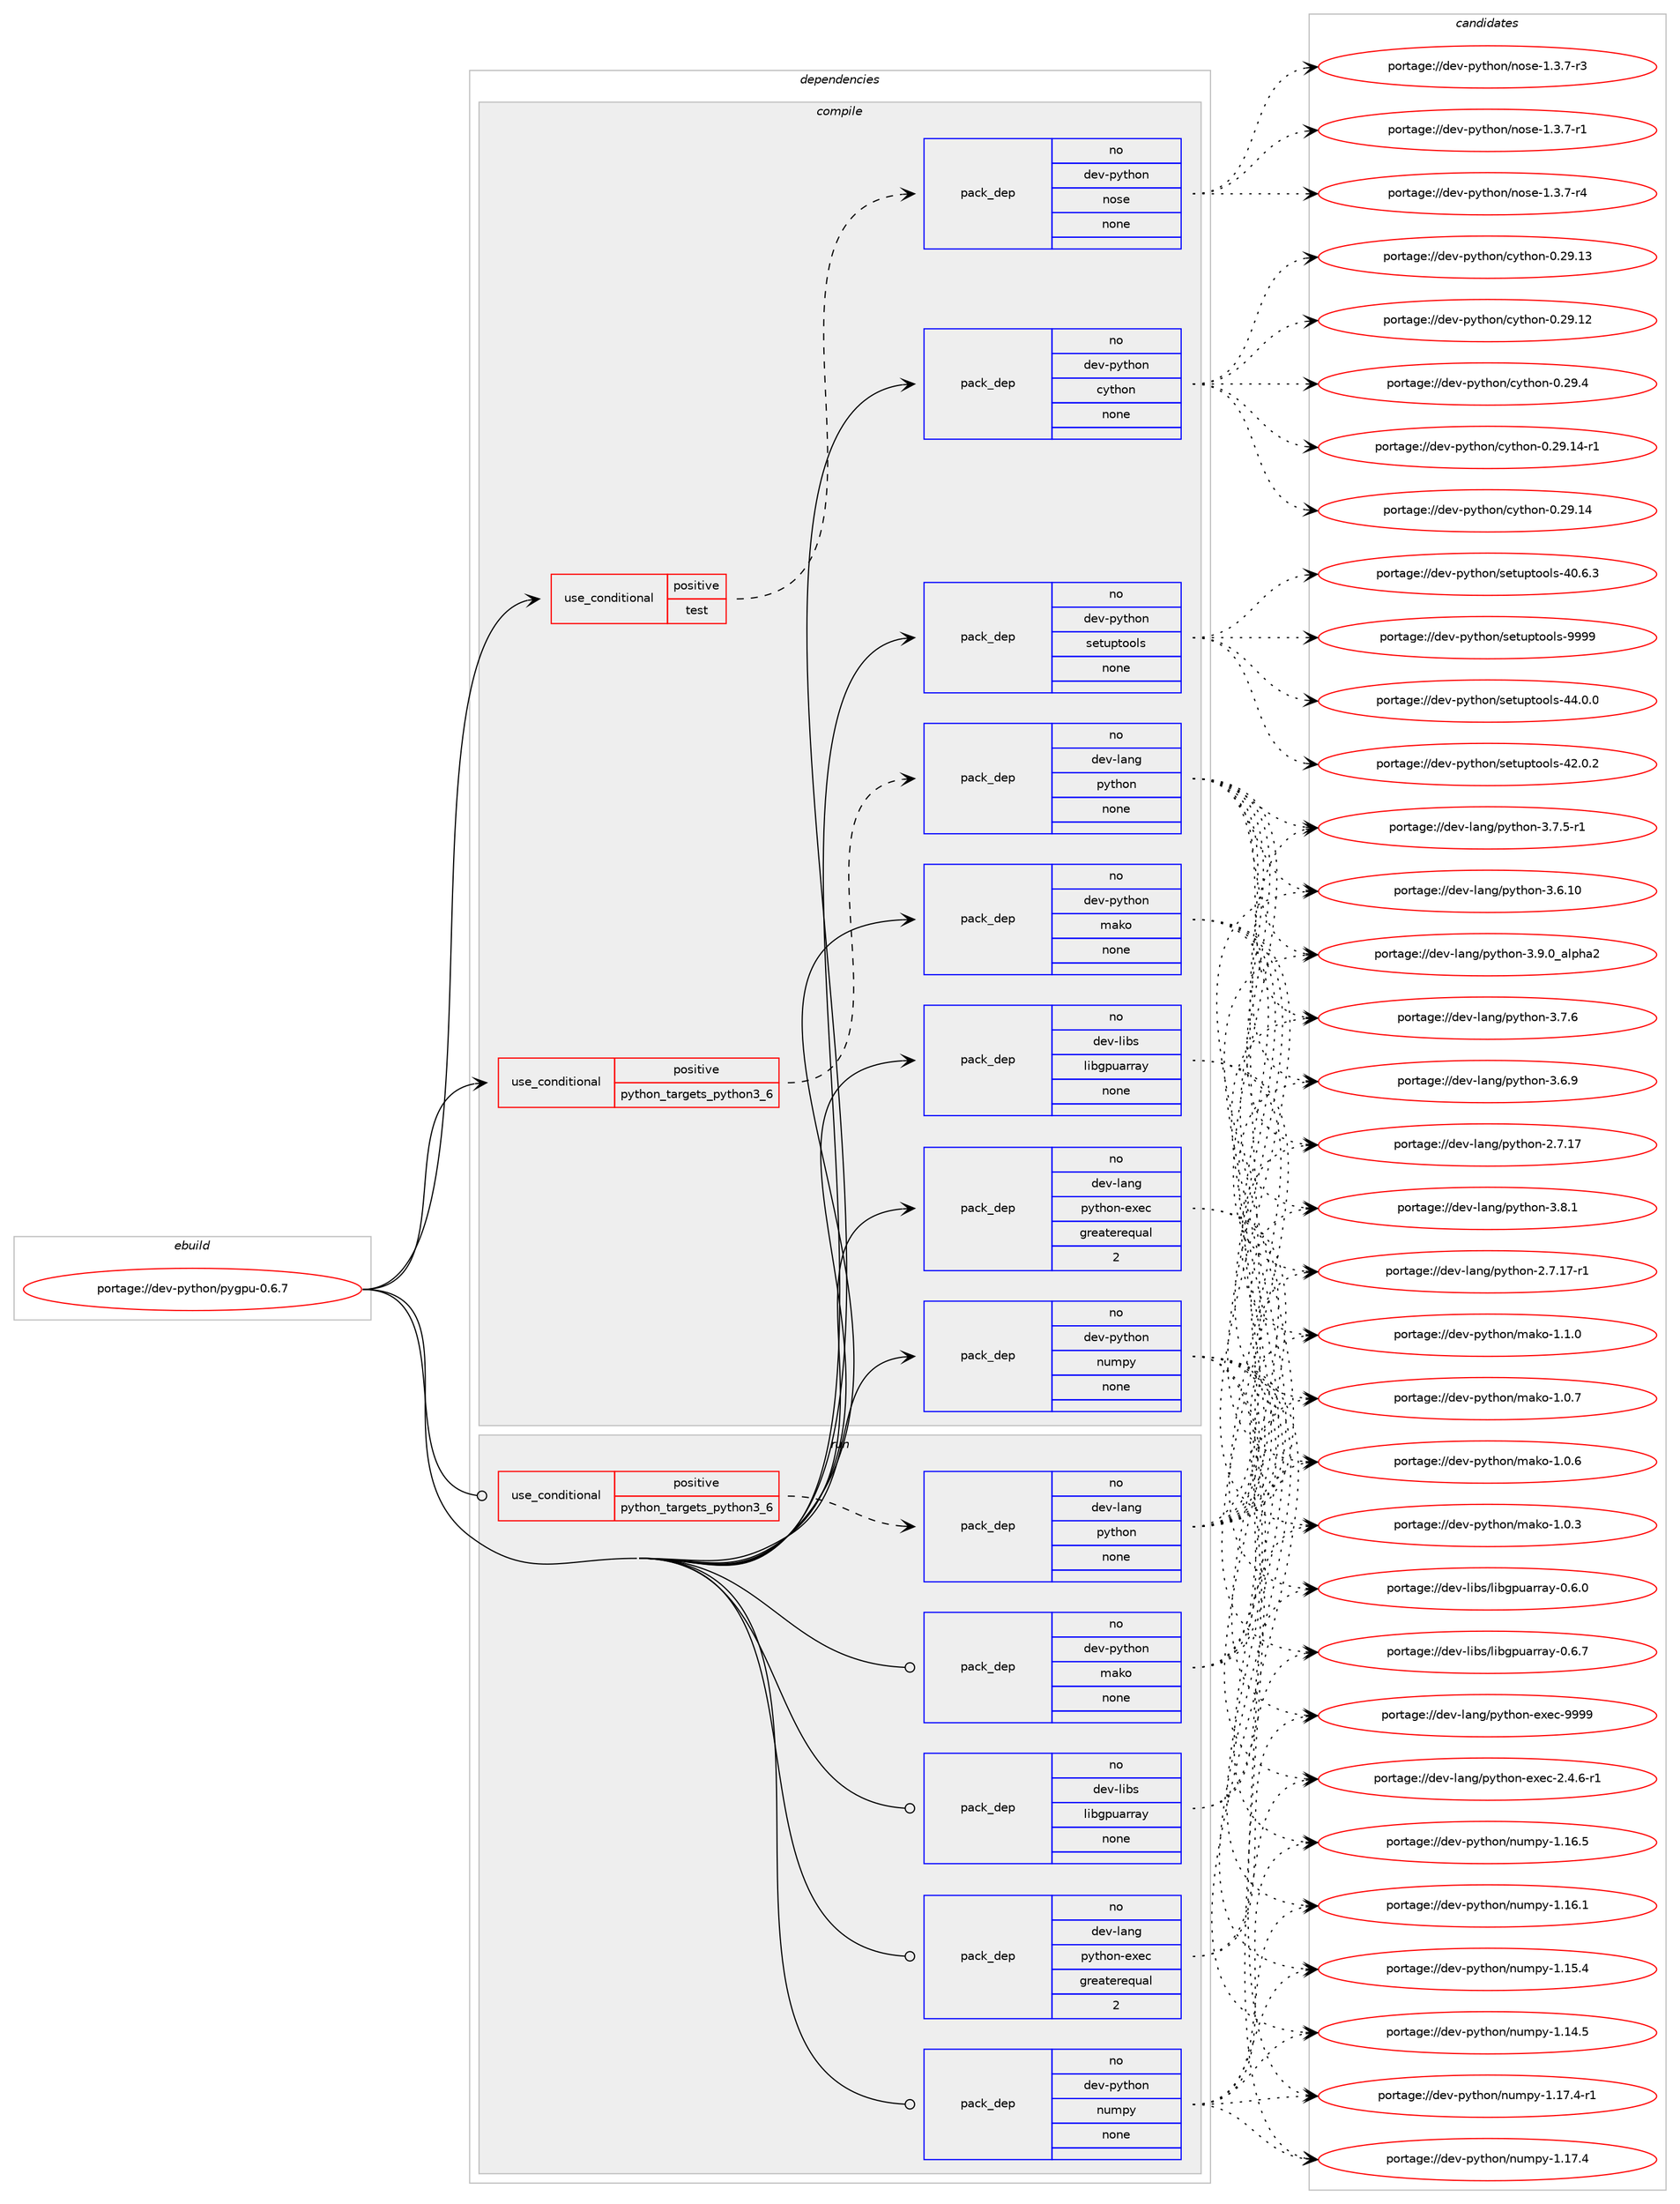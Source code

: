digraph prolog {

# *************
# Graph options
# *************

newrank=true;
concentrate=true;
compound=true;
graph [rankdir=LR,fontname=Helvetica,fontsize=10,ranksep=1.5];#, ranksep=2.5, nodesep=0.2];
edge  [arrowhead=vee];
node  [fontname=Helvetica,fontsize=10];

# **********
# The ebuild
# **********

subgraph cluster_leftcol {
color=gray;
label=<<i>ebuild</i>>;
id [label="portage://dev-python/pygpu-0.6.7", color=red, width=4, href="../dev-python/pygpu-0.6.7.svg"];
}

# ****************
# The dependencies
# ****************

subgraph cluster_midcol {
color=gray;
label=<<i>dependencies</i>>;
subgraph cluster_compile {
fillcolor="#eeeeee";
style=filled;
label=<<i>compile</i>>;
subgraph cond109354 {
dependency437736 [label=<<TABLE BORDER="0" CELLBORDER="1" CELLSPACING="0" CELLPADDING="4"><TR><TD ROWSPAN="3" CELLPADDING="10">use_conditional</TD></TR><TR><TD>positive</TD></TR><TR><TD>python_targets_python3_6</TD></TR></TABLE>>, shape=none, color=red];
subgraph pack323445 {
dependency437737 [label=<<TABLE BORDER="0" CELLBORDER="1" CELLSPACING="0" CELLPADDING="4" WIDTH="220"><TR><TD ROWSPAN="6" CELLPADDING="30">pack_dep</TD></TR><TR><TD WIDTH="110">no</TD></TR><TR><TD>dev-lang</TD></TR><TR><TD>python</TD></TR><TR><TD>none</TD></TR><TR><TD></TD></TR></TABLE>>, shape=none, color=blue];
}
dependency437736:e -> dependency437737:w [weight=20,style="dashed",arrowhead="vee"];
}
id:e -> dependency437736:w [weight=20,style="solid",arrowhead="vee"];
subgraph cond109355 {
dependency437738 [label=<<TABLE BORDER="0" CELLBORDER="1" CELLSPACING="0" CELLPADDING="4"><TR><TD ROWSPAN="3" CELLPADDING="10">use_conditional</TD></TR><TR><TD>positive</TD></TR><TR><TD>test</TD></TR></TABLE>>, shape=none, color=red];
subgraph pack323446 {
dependency437739 [label=<<TABLE BORDER="0" CELLBORDER="1" CELLSPACING="0" CELLPADDING="4" WIDTH="220"><TR><TD ROWSPAN="6" CELLPADDING="30">pack_dep</TD></TR><TR><TD WIDTH="110">no</TD></TR><TR><TD>dev-python</TD></TR><TR><TD>nose</TD></TR><TR><TD>none</TD></TR><TR><TD></TD></TR></TABLE>>, shape=none, color=blue];
}
dependency437738:e -> dependency437739:w [weight=20,style="dashed",arrowhead="vee"];
}
id:e -> dependency437738:w [weight=20,style="solid",arrowhead="vee"];
subgraph pack323447 {
dependency437740 [label=<<TABLE BORDER="0" CELLBORDER="1" CELLSPACING="0" CELLPADDING="4" WIDTH="220"><TR><TD ROWSPAN="6" CELLPADDING="30">pack_dep</TD></TR><TR><TD WIDTH="110">no</TD></TR><TR><TD>dev-lang</TD></TR><TR><TD>python-exec</TD></TR><TR><TD>greaterequal</TD></TR><TR><TD>2</TD></TR></TABLE>>, shape=none, color=blue];
}
id:e -> dependency437740:w [weight=20,style="solid",arrowhead="vee"];
subgraph pack323448 {
dependency437741 [label=<<TABLE BORDER="0" CELLBORDER="1" CELLSPACING="0" CELLPADDING="4" WIDTH="220"><TR><TD ROWSPAN="6" CELLPADDING="30">pack_dep</TD></TR><TR><TD WIDTH="110">no</TD></TR><TR><TD>dev-libs</TD></TR><TR><TD>libgpuarray</TD></TR><TR><TD>none</TD></TR><TR><TD></TD></TR></TABLE>>, shape=none, color=blue];
}
id:e -> dependency437741:w [weight=20,style="solid",arrowhead="vee"];
subgraph pack323449 {
dependency437742 [label=<<TABLE BORDER="0" CELLBORDER="1" CELLSPACING="0" CELLPADDING="4" WIDTH="220"><TR><TD ROWSPAN="6" CELLPADDING="30">pack_dep</TD></TR><TR><TD WIDTH="110">no</TD></TR><TR><TD>dev-python</TD></TR><TR><TD>cython</TD></TR><TR><TD>none</TD></TR><TR><TD></TD></TR></TABLE>>, shape=none, color=blue];
}
id:e -> dependency437742:w [weight=20,style="solid",arrowhead="vee"];
subgraph pack323450 {
dependency437743 [label=<<TABLE BORDER="0" CELLBORDER="1" CELLSPACING="0" CELLPADDING="4" WIDTH="220"><TR><TD ROWSPAN="6" CELLPADDING="30">pack_dep</TD></TR><TR><TD WIDTH="110">no</TD></TR><TR><TD>dev-python</TD></TR><TR><TD>mako</TD></TR><TR><TD>none</TD></TR><TR><TD></TD></TR></TABLE>>, shape=none, color=blue];
}
id:e -> dependency437743:w [weight=20,style="solid",arrowhead="vee"];
subgraph pack323451 {
dependency437744 [label=<<TABLE BORDER="0" CELLBORDER="1" CELLSPACING="0" CELLPADDING="4" WIDTH="220"><TR><TD ROWSPAN="6" CELLPADDING="30">pack_dep</TD></TR><TR><TD WIDTH="110">no</TD></TR><TR><TD>dev-python</TD></TR><TR><TD>numpy</TD></TR><TR><TD>none</TD></TR><TR><TD></TD></TR></TABLE>>, shape=none, color=blue];
}
id:e -> dependency437744:w [weight=20,style="solid",arrowhead="vee"];
subgraph pack323452 {
dependency437745 [label=<<TABLE BORDER="0" CELLBORDER="1" CELLSPACING="0" CELLPADDING="4" WIDTH="220"><TR><TD ROWSPAN="6" CELLPADDING="30">pack_dep</TD></TR><TR><TD WIDTH="110">no</TD></TR><TR><TD>dev-python</TD></TR><TR><TD>setuptools</TD></TR><TR><TD>none</TD></TR><TR><TD></TD></TR></TABLE>>, shape=none, color=blue];
}
id:e -> dependency437745:w [weight=20,style="solid",arrowhead="vee"];
}
subgraph cluster_compileandrun {
fillcolor="#eeeeee";
style=filled;
label=<<i>compile and run</i>>;
}
subgraph cluster_run {
fillcolor="#eeeeee";
style=filled;
label=<<i>run</i>>;
subgraph cond109356 {
dependency437746 [label=<<TABLE BORDER="0" CELLBORDER="1" CELLSPACING="0" CELLPADDING="4"><TR><TD ROWSPAN="3" CELLPADDING="10">use_conditional</TD></TR><TR><TD>positive</TD></TR><TR><TD>python_targets_python3_6</TD></TR></TABLE>>, shape=none, color=red];
subgraph pack323453 {
dependency437747 [label=<<TABLE BORDER="0" CELLBORDER="1" CELLSPACING="0" CELLPADDING="4" WIDTH="220"><TR><TD ROWSPAN="6" CELLPADDING="30">pack_dep</TD></TR><TR><TD WIDTH="110">no</TD></TR><TR><TD>dev-lang</TD></TR><TR><TD>python</TD></TR><TR><TD>none</TD></TR><TR><TD></TD></TR></TABLE>>, shape=none, color=blue];
}
dependency437746:e -> dependency437747:w [weight=20,style="dashed",arrowhead="vee"];
}
id:e -> dependency437746:w [weight=20,style="solid",arrowhead="odot"];
subgraph pack323454 {
dependency437748 [label=<<TABLE BORDER="0" CELLBORDER="1" CELLSPACING="0" CELLPADDING="4" WIDTH="220"><TR><TD ROWSPAN="6" CELLPADDING="30">pack_dep</TD></TR><TR><TD WIDTH="110">no</TD></TR><TR><TD>dev-lang</TD></TR><TR><TD>python-exec</TD></TR><TR><TD>greaterequal</TD></TR><TR><TD>2</TD></TR></TABLE>>, shape=none, color=blue];
}
id:e -> dependency437748:w [weight=20,style="solid",arrowhead="odot"];
subgraph pack323455 {
dependency437749 [label=<<TABLE BORDER="0" CELLBORDER="1" CELLSPACING="0" CELLPADDING="4" WIDTH="220"><TR><TD ROWSPAN="6" CELLPADDING="30">pack_dep</TD></TR><TR><TD WIDTH="110">no</TD></TR><TR><TD>dev-libs</TD></TR><TR><TD>libgpuarray</TD></TR><TR><TD>none</TD></TR><TR><TD></TD></TR></TABLE>>, shape=none, color=blue];
}
id:e -> dependency437749:w [weight=20,style="solid",arrowhead="odot"];
subgraph pack323456 {
dependency437750 [label=<<TABLE BORDER="0" CELLBORDER="1" CELLSPACING="0" CELLPADDING="4" WIDTH="220"><TR><TD ROWSPAN="6" CELLPADDING="30">pack_dep</TD></TR><TR><TD WIDTH="110">no</TD></TR><TR><TD>dev-python</TD></TR><TR><TD>mako</TD></TR><TR><TD>none</TD></TR><TR><TD></TD></TR></TABLE>>, shape=none, color=blue];
}
id:e -> dependency437750:w [weight=20,style="solid",arrowhead="odot"];
subgraph pack323457 {
dependency437751 [label=<<TABLE BORDER="0" CELLBORDER="1" CELLSPACING="0" CELLPADDING="4" WIDTH="220"><TR><TD ROWSPAN="6" CELLPADDING="30">pack_dep</TD></TR><TR><TD WIDTH="110">no</TD></TR><TR><TD>dev-python</TD></TR><TR><TD>numpy</TD></TR><TR><TD>none</TD></TR><TR><TD></TD></TR></TABLE>>, shape=none, color=blue];
}
id:e -> dependency437751:w [weight=20,style="solid",arrowhead="odot"];
}
}

# **************
# The candidates
# **************

subgraph cluster_choices {
rank=same;
color=gray;
label=<<i>candidates</i>>;

subgraph choice323445 {
color=black;
nodesep=1;
choice10010111845108971101034711212111610411111045514657464895971081121049750 [label="portage://dev-lang/python-3.9.0_alpha2", color=red, width=4,href="../dev-lang/python-3.9.0_alpha2.svg"];
choice100101118451089711010347112121116104111110455146564649 [label="portage://dev-lang/python-3.8.1", color=red, width=4,href="../dev-lang/python-3.8.1.svg"];
choice100101118451089711010347112121116104111110455146554654 [label="portage://dev-lang/python-3.7.6", color=red, width=4,href="../dev-lang/python-3.7.6.svg"];
choice1001011184510897110103471121211161041111104551465546534511449 [label="portage://dev-lang/python-3.7.5-r1", color=red, width=4,href="../dev-lang/python-3.7.5-r1.svg"];
choice100101118451089711010347112121116104111110455146544657 [label="portage://dev-lang/python-3.6.9", color=red, width=4,href="../dev-lang/python-3.6.9.svg"];
choice10010111845108971101034711212111610411111045514654464948 [label="portage://dev-lang/python-3.6.10", color=red, width=4,href="../dev-lang/python-3.6.10.svg"];
choice100101118451089711010347112121116104111110455046554649554511449 [label="portage://dev-lang/python-2.7.17-r1", color=red, width=4,href="../dev-lang/python-2.7.17-r1.svg"];
choice10010111845108971101034711212111610411111045504655464955 [label="portage://dev-lang/python-2.7.17", color=red, width=4,href="../dev-lang/python-2.7.17.svg"];
dependency437737:e -> choice10010111845108971101034711212111610411111045514657464895971081121049750:w [style=dotted,weight="100"];
dependency437737:e -> choice100101118451089711010347112121116104111110455146564649:w [style=dotted,weight="100"];
dependency437737:e -> choice100101118451089711010347112121116104111110455146554654:w [style=dotted,weight="100"];
dependency437737:e -> choice1001011184510897110103471121211161041111104551465546534511449:w [style=dotted,weight="100"];
dependency437737:e -> choice100101118451089711010347112121116104111110455146544657:w [style=dotted,weight="100"];
dependency437737:e -> choice10010111845108971101034711212111610411111045514654464948:w [style=dotted,weight="100"];
dependency437737:e -> choice100101118451089711010347112121116104111110455046554649554511449:w [style=dotted,weight="100"];
dependency437737:e -> choice10010111845108971101034711212111610411111045504655464955:w [style=dotted,weight="100"];
}
subgraph choice323446 {
color=black;
nodesep=1;
choice10010111845112121116104111110471101111151014549465146554511452 [label="portage://dev-python/nose-1.3.7-r4", color=red, width=4,href="../dev-python/nose-1.3.7-r4.svg"];
choice10010111845112121116104111110471101111151014549465146554511451 [label="portage://dev-python/nose-1.3.7-r3", color=red, width=4,href="../dev-python/nose-1.3.7-r3.svg"];
choice10010111845112121116104111110471101111151014549465146554511449 [label="portage://dev-python/nose-1.3.7-r1", color=red, width=4,href="../dev-python/nose-1.3.7-r1.svg"];
dependency437739:e -> choice10010111845112121116104111110471101111151014549465146554511452:w [style=dotted,weight="100"];
dependency437739:e -> choice10010111845112121116104111110471101111151014549465146554511451:w [style=dotted,weight="100"];
dependency437739:e -> choice10010111845112121116104111110471101111151014549465146554511449:w [style=dotted,weight="100"];
}
subgraph choice323447 {
color=black;
nodesep=1;
choice10010111845108971101034711212111610411111045101120101994557575757 [label="portage://dev-lang/python-exec-9999", color=red, width=4,href="../dev-lang/python-exec-9999.svg"];
choice10010111845108971101034711212111610411111045101120101994550465246544511449 [label="portage://dev-lang/python-exec-2.4.6-r1", color=red, width=4,href="../dev-lang/python-exec-2.4.6-r1.svg"];
dependency437740:e -> choice10010111845108971101034711212111610411111045101120101994557575757:w [style=dotted,weight="100"];
dependency437740:e -> choice10010111845108971101034711212111610411111045101120101994550465246544511449:w [style=dotted,weight="100"];
}
subgraph choice323448 {
color=black;
nodesep=1;
choice100101118451081059811547108105981031121179711411497121454846544655 [label="portage://dev-libs/libgpuarray-0.6.7", color=red, width=4,href="../dev-libs/libgpuarray-0.6.7.svg"];
choice100101118451081059811547108105981031121179711411497121454846544648 [label="portage://dev-libs/libgpuarray-0.6.0", color=red, width=4,href="../dev-libs/libgpuarray-0.6.0.svg"];
dependency437741:e -> choice100101118451081059811547108105981031121179711411497121454846544655:w [style=dotted,weight="100"];
dependency437741:e -> choice100101118451081059811547108105981031121179711411497121454846544648:w [style=dotted,weight="100"];
}
subgraph choice323449 {
color=black;
nodesep=1;
choice10010111845112121116104111110479912111610411111045484650574652 [label="portage://dev-python/cython-0.29.4", color=red, width=4,href="../dev-python/cython-0.29.4.svg"];
choice10010111845112121116104111110479912111610411111045484650574649524511449 [label="portage://dev-python/cython-0.29.14-r1", color=red, width=4,href="../dev-python/cython-0.29.14-r1.svg"];
choice1001011184511212111610411111047991211161041111104548465057464952 [label="portage://dev-python/cython-0.29.14", color=red, width=4,href="../dev-python/cython-0.29.14.svg"];
choice1001011184511212111610411111047991211161041111104548465057464951 [label="portage://dev-python/cython-0.29.13", color=red, width=4,href="../dev-python/cython-0.29.13.svg"];
choice1001011184511212111610411111047991211161041111104548465057464950 [label="portage://dev-python/cython-0.29.12", color=red, width=4,href="../dev-python/cython-0.29.12.svg"];
dependency437742:e -> choice10010111845112121116104111110479912111610411111045484650574652:w [style=dotted,weight="100"];
dependency437742:e -> choice10010111845112121116104111110479912111610411111045484650574649524511449:w [style=dotted,weight="100"];
dependency437742:e -> choice1001011184511212111610411111047991211161041111104548465057464952:w [style=dotted,weight="100"];
dependency437742:e -> choice1001011184511212111610411111047991211161041111104548465057464951:w [style=dotted,weight="100"];
dependency437742:e -> choice1001011184511212111610411111047991211161041111104548465057464950:w [style=dotted,weight="100"];
}
subgraph choice323450 {
color=black;
nodesep=1;
choice100101118451121211161041111104710997107111454946494648 [label="portage://dev-python/mako-1.1.0", color=red, width=4,href="../dev-python/mako-1.1.0.svg"];
choice100101118451121211161041111104710997107111454946484655 [label="portage://dev-python/mako-1.0.7", color=red, width=4,href="../dev-python/mako-1.0.7.svg"];
choice100101118451121211161041111104710997107111454946484654 [label="portage://dev-python/mako-1.0.6", color=red, width=4,href="../dev-python/mako-1.0.6.svg"];
choice100101118451121211161041111104710997107111454946484651 [label="portage://dev-python/mako-1.0.3", color=red, width=4,href="../dev-python/mako-1.0.3.svg"];
dependency437743:e -> choice100101118451121211161041111104710997107111454946494648:w [style=dotted,weight="100"];
dependency437743:e -> choice100101118451121211161041111104710997107111454946484655:w [style=dotted,weight="100"];
dependency437743:e -> choice100101118451121211161041111104710997107111454946484654:w [style=dotted,weight="100"];
dependency437743:e -> choice100101118451121211161041111104710997107111454946484651:w [style=dotted,weight="100"];
}
subgraph choice323451 {
color=black;
nodesep=1;
choice1001011184511212111610411111047110117109112121454946495546524511449 [label="portage://dev-python/numpy-1.17.4-r1", color=red, width=4,href="../dev-python/numpy-1.17.4-r1.svg"];
choice100101118451121211161041111104711011710911212145494649554652 [label="portage://dev-python/numpy-1.17.4", color=red, width=4,href="../dev-python/numpy-1.17.4.svg"];
choice100101118451121211161041111104711011710911212145494649544653 [label="portage://dev-python/numpy-1.16.5", color=red, width=4,href="../dev-python/numpy-1.16.5.svg"];
choice100101118451121211161041111104711011710911212145494649544649 [label="portage://dev-python/numpy-1.16.1", color=red, width=4,href="../dev-python/numpy-1.16.1.svg"];
choice100101118451121211161041111104711011710911212145494649534652 [label="portage://dev-python/numpy-1.15.4", color=red, width=4,href="../dev-python/numpy-1.15.4.svg"];
choice100101118451121211161041111104711011710911212145494649524653 [label="portage://dev-python/numpy-1.14.5", color=red, width=4,href="../dev-python/numpy-1.14.5.svg"];
dependency437744:e -> choice1001011184511212111610411111047110117109112121454946495546524511449:w [style=dotted,weight="100"];
dependency437744:e -> choice100101118451121211161041111104711011710911212145494649554652:w [style=dotted,weight="100"];
dependency437744:e -> choice100101118451121211161041111104711011710911212145494649544653:w [style=dotted,weight="100"];
dependency437744:e -> choice100101118451121211161041111104711011710911212145494649544649:w [style=dotted,weight="100"];
dependency437744:e -> choice100101118451121211161041111104711011710911212145494649534652:w [style=dotted,weight="100"];
dependency437744:e -> choice100101118451121211161041111104711011710911212145494649524653:w [style=dotted,weight="100"];
}
subgraph choice323452 {
color=black;
nodesep=1;
choice10010111845112121116104111110471151011161171121161111111081154557575757 [label="portage://dev-python/setuptools-9999", color=red, width=4,href="../dev-python/setuptools-9999.svg"];
choice100101118451121211161041111104711510111611711211611111110811545525246484648 [label="portage://dev-python/setuptools-44.0.0", color=red, width=4,href="../dev-python/setuptools-44.0.0.svg"];
choice100101118451121211161041111104711510111611711211611111110811545525046484650 [label="portage://dev-python/setuptools-42.0.2", color=red, width=4,href="../dev-python/setuptools-42.0.2.svg"];
choice100101118451121211161041111104711510111611711211611111110811545524846544651 [label="portage://dev-python/setuptools-40.6.3", color=red, width=4,href="../dev-python/setuptools-40.6.3.svg"];
dependency437745:e -> choice10010111845112121116104111110471151011161171121161111111081154557575757:w [style=dotted,weight="100"];
dependency437745:e -> choice100101118451121211161041111104711510111611711211611111110811545525246484648:w [style=dotted,weight="100"];
dependency437745:e -> choice100101118451121211161041111104711510111611711211611111110811545525046484650:w [style=dotted,weight="100"];
dependency437745:e -> choice100101118451121211161041111104711510111611711211611111110811545524846544651:w [style=dotted,weight="100"];
}
subgraph choice323453 {
color=black;
nodesep=1;
choice10010111845108971101034711212111610411111045514657464895971081121049750 [label="portage://dev-lang/python-3.9.0_alpha2", color=red, width=4,href="../dev-lang/python-3.9.0_alpha2.svg"];
choice100101118451089711010347112121116104111110455146564649 [label="portage://dev-lang/python-3.8.1", color=red, width=4,href="../dev-lang/python-3.8.1.svg"];
choice100101118451089711010347112121116104111110455146554654 [label="portage://dev-lang/python-3.7.6", color=red, width=4,href="../dev-lang/python-3.7.6.svg"];
choice1001011184510897110103471121211161041111104551465546534511449 [label="portage://dev-lang/python-3.7.5-r1", color=red, width=4,href="../dev-lang/python-3.7.5-r1.svg"];
choice100101118451089711010347112121116104111110455146544657 [label="portage://dev-lang/python-3.6.9", color=red, width=4,href="../dev-lang/python-3.6.9.svg"];
choice10010111845108971101034711212111610411111045514654464948 [label="portage://dev-lang/python-3.6.10", color=red, width=4,href="../dev-lang/python-3.6.10.svg"];
choice100101118451089711010347112121116104111110455046554649554511449 [label="portage://dev-lang/python-2.7.17-r1", color=red, width=4,href="../dev-lang/python-2.7.17-r1.svg"];
choice10010111845108971101034711212111610411111045504655464955 [label="portage://dev-lang/python-2.7.17", color=red, width=4,href="../dev-lang/python-2.7.17.svg"];
dependency437747:e -> choice10010111845108971101034711212111610411111045514657464895971081121049750:w [style=dotted,weight="100"];
dependency437747:e -> choice100101118451089711010347112121116104111110455146564649:w [style=dotted,weight="100"];
dependency437747:e -> choice100101118451089711010347112121116104111110455146554654:w [style=dotted,weight="100"];
dependency437747:e -> choice1001011184510897110103471121211161041111104551465546534511449:w [style=dotted,weight="100"];
dependency437747:e -> choice100101118451089711010347112121116104111110455146544657:w [style=dotted,weight="100"];
dependency437747:e -> choice10010111845108971101034711212111610411111045514654464948:w [style=dotted,weight="100"];
dependency437747:e -> choice100101118451089711010347112121116104111110455046554649554511449:w [style=dotted,weight="100"];
dependency437747:e -> choice10010111845108971101034711212111610411111045504655464955:w [style=dotted,weight="100"];
}
subgraph choice323454 {
color=black;
nodesep=1;
choice10010111845108971101034711212111610411111045101120101994557575757 [label="portage://dev-lang/python-exec-9999", color=red, width=4,href="../dev-lang/python-exec-9999.svg"];
choice10010111845108971101034711212111610411111045101120101994550465246544511449 [label="portage://dev-lang/python-exec-2.4.6-r1", color=red, width=4,href="../dev-lang/python-exec-2.4.6-r1.svg"];
dependency437748:e -> choice10010111845108971101034711212111610411111045101120101994557575757:w [style=dotted,weight="100"];
dependency437748:e -> choice10010111845108971101034711212111610411111045101120101994550465246544511449:w [style=dotted,weight="100"];
}
subgraph choice323455 {
color=black;
nodesep=1;
choice100101118451081059811547108105981031121179711411497121454846544655 [label="portage://dev-libs/libgpuarray-0.6.7", color=red, width=4,href="../dev-libs/libgpuarray-0.6.7.svg"];
choice100101118451081059811547108105981031121179711411497121454846544648 [label="portage://dev-libs/libgpuarray-0.6.0", color=red, width=4,href="../dev-libs/libgpuarray-0.6.0.svg"];
dependency437749:e -> choice100101118451081059811547108105981031121179711411497121454846544655:w [style=dotted,weight="100"];
dependency437749:e -> choice100101118451081059811547108105981031121179711411497121454846544648:w [style=dotted,weight="100"];
}
subgraph choice323456 {
color=black;
nodesep=1;
choice100101118451121211161041111104710997107111454946494648 [label="portage://dev-python/mako-1.1.0", color=red, width=4,href="../dev-python/mako-1.1.0.svg"];
choice100101118451121211161041111104710997107111454946484655 [label="portage://dev-python/mako-1.0.7", color=red, width=4,href="../dev-python/mako-1.0.7.svg"];
choice100101118451121211161041111104710997107111454946484654 [label="portage://dev-python/mako-1.0.6", color=red, width=4,href="../dev-python/mako-1.0.6.svg"];
choice100101118451121211161041111104710997107111454946484651 [label="portage://dev-python/mako-1.0.3", color=red, width=4,href="../dev-python/mako-1.0.3.svg"];
dependency437750:e -> choice100101118451121211161041111104710997107111454946494648:w [style=dotted,weight="100"];
dependency437750:e -> choice100101118451121211161041111104710997107111454946484655:w [style=dotted,weight="100"];
dependency437750:e -> choice100101118451121211161041111104710997107111454946484654:w [style=dotted,weight="100"];
dependency437750:e -> choice100101118451121211161041111104710997107111454946484651:w [style=dotted,weight="100"];
}
subgraph choice323457 {
color=black;
nodesep=1;
choice1001011184511212111610411111047110117109112121454946495546524511449 [label="portage://dev-python/numpy-1.17.4-r1", color=red, width=4,href="../dev-python/numpy-1.17.4-r1.svg"];
choice100101118451121211161041111104711011710911212145494649554652 [label="portage://dev-python/numpy-1.17.4", color=red, width=4,href="../dev-python/numpy-1.17.4.svg"];
choice100101118451121211161041111104711011710911212145494649544653 [label="portage://dev-python/numpy-1.16.5", color=red, width=4,href="../dev-python/numpy-1.16.5.svg"];
choice100101118451121211161041111104711011710911212145494649544649 [label="portage://dev-python/numpy-1.16.1", color=red, width=4,href="../dev-python/numpy-1.16.1.svg"];
choice100101118451121211161041111104711011710911212145494649534652 [label="portage://dev-python/numpy-1.15.4", color=red, width=4,href="../dev-python/numpy-1.15.4.svg"];
choice100101118451121211161041111104711011710911212145494649524653 [label="portage://dev-python/numpy-1.14.5", color=red, width=4,href="../dev-python/numpy-1.14.5.svg"];
dependency437751:e -> choice1001011184511212111610411111047110117109112121454946495546524511449:w [style=dotted,weight="100"];
dependency437751:e -> choice100101118451121211161041111104711011710911212145494649554652:w [style=dotted,weight="100"];
dependency437751:e -> choice100101118451121211161041111104711011710911212145494649544653:w [style=dotted,weight="100"];
dependency437751:e -> choice100101118451121211161041111104711011710911212145494649544649:w [style=dotted,weight="100"];
dependency437751:e -> choice100101118451121211161041111104711011710911212145494649534652:w [style=dotted,weight="100"];
dependency437751:e -> choice100101118451121211161041111104711011710911212145494649524653:w [style=dotted,weight="100"];
}
}

}
